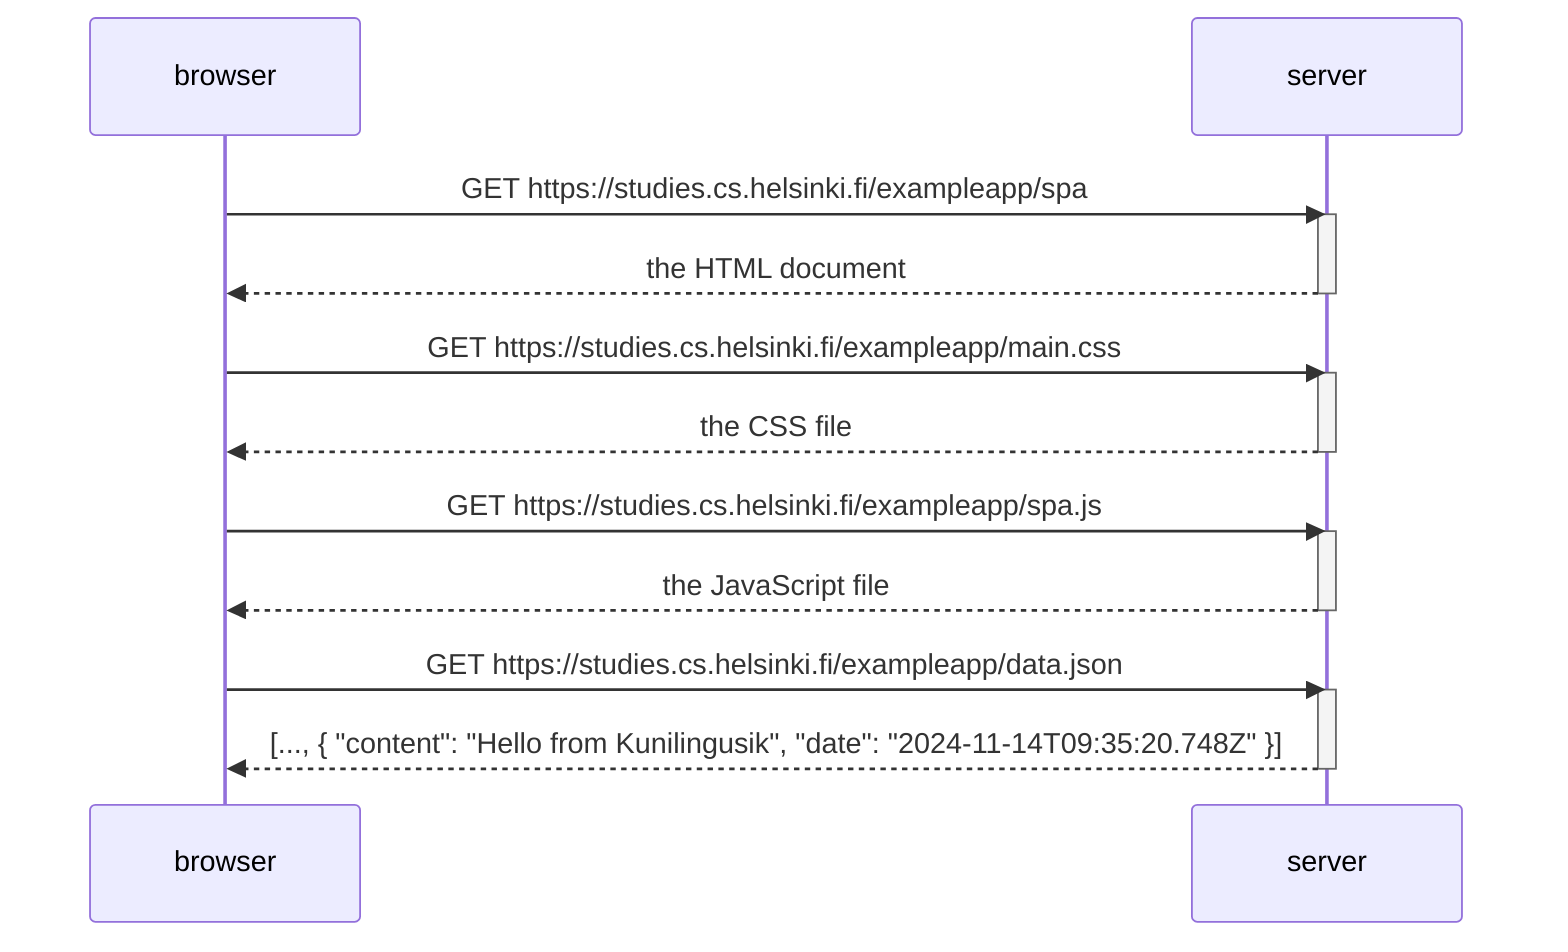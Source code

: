 sequenceDiagram
    participant browser
    participant server
    
    %% The browser fetches the HTML file from the server using an HTTP GET request
    browser->>server: GET https://studies.cs.helsinki.fi/exampleapp/spa
    activate server
    server-->>browser: the HTML document
    deactivate server

    %% The browser loads the /exampleapp/spa page and fetches the CSS (spa:4) and JavaScript (spa:5) files
    browser->>server: GET https://studies.cs.helsinki.fi/exampleapp/main.css
    activate server
    server-->>browser: the CSS file
    deactivate server

    browser->>server: GET https://studies.cs.helsinki.fi/exampleapp/spa.js
    activate server
    server-->>browser: the JavaScript file
    deactivate server

    %% The browser starts executing the JavaScript code that fetches the JSON from the server (spa.js:31)

    browser->>server: GET https://studies.cs.helsinki.fi/exampleapp/data.json
    activate server
    server-->>browser: [..., { "content": "Hello from Kunilingusik", "date": "2024-11-14T09:35:20.748Z" }]
    deactivate server

    %% (spa.js:23) The browser executes the callback function that:
    %% (spa.js:25) parses the JSON data into a JS array and reasigns the notes list
    %% (spa.js:26 and spa.js:18) renders the notes using the DOM API